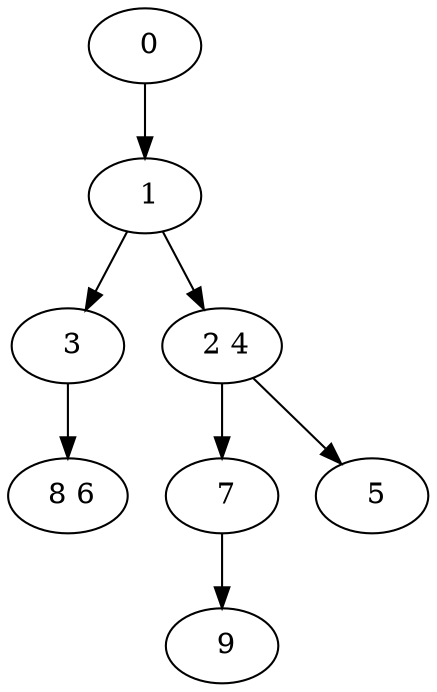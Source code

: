 digraph mytree {
" 0" -> " 1";
" 1" -> " 3";
" 1" -> " 2 4";
" 3" -> " 8 6";
" 2 4" -> " 7";
" 2 4" -> " 5";
" 8 6";
" 7" -> " 9";
" 9";
" 5";
}
